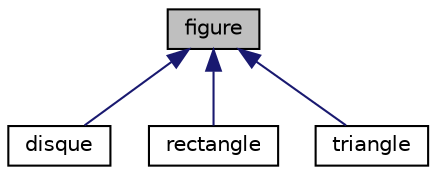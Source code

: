 digraph "figure"
{
  edge [fontname="Helvetica",fontsize="10",labelfontname="Helvetica",labelfontsize="10"];
  node [fontname="Helvetica",fontsize="10",shape=record];
  Node0 [label="figure",height=0.2,width=0.4,color="black", fillcolor="grey75", style="filled", fontcolor="black"];
  Node0 -> Node1 [dir="back",color="midnightblue",fontsize="10",style="solid",fontname="Helvetica"];
  Node1 [label="disque",height=0.2,width=0.4,color="black", fillcolor="white", style="filled",URL="$classdisque.html",tooltip="la classe fille disque hérite de la classe mère figure cela calcule le périmètre et la surface d&#39;un d..."];
  Node0 -> Node2 [dir="back",color="midnightblue",fontsize="10",style="solid",fontname="Helvetica"];
  Node2 [label="rectangle",height=0.2,width=0.4,color="black", fillcolor="white", style="filled",URL="$classrectangle.html",tooltip="la classe fille rectangle hérite de la classe mère figure cela calcule le périmètre et la surface d&#39;u..."];
  Node0 -> Node3 [dir="back",color="midnightblue",fontsize="10",style="solid",fontname="Helvetica"];
  Node3 [label="triangle",height=0.2,width=0.4,color="black", fillcolor="white", style="filled",URL="$classtriangle.html",tooltip="la classe fille triangle hérite de la classe mère figure cela calcule le périmètre et la surface d&#39;un..."];
}
